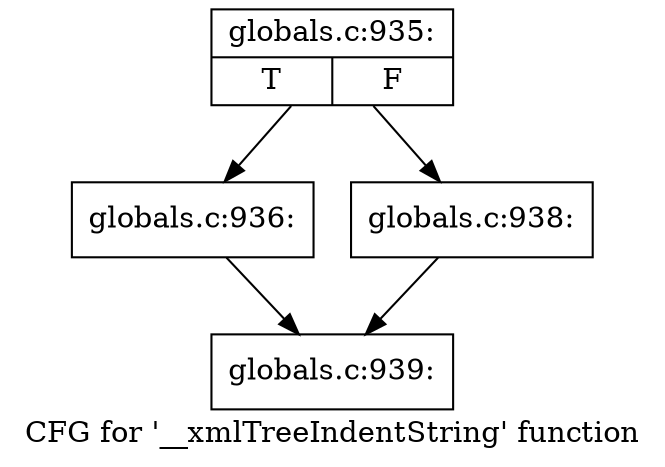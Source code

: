 digraph "CFG for '__xmlTreeIndentString' function" {
	label="CFG for '__xmlTreeIndentString' function";

	Node0x4ac9970 [shape=record,label="{globals.c:935:|{<s0>T|<s1>F}}"];
	Node0x4ac9970 -> Node0x4ac9880;
	Node0x4ac9970 -> Node0x4ac99c0;
	Node0x4ac9880 [shape=record,label="{globals.c:936:}"];
	Node0x4ac9880 -> Node0x4ac8c60;
	Node0x4ac99c0 [shape=record,label="{globals.c:938:}"];
	Node0x4ac99c0 -> Node0x4ac8c60;
	Node0x4ac8c60 [shape=record,label="{globals.c:939:}"];
}
